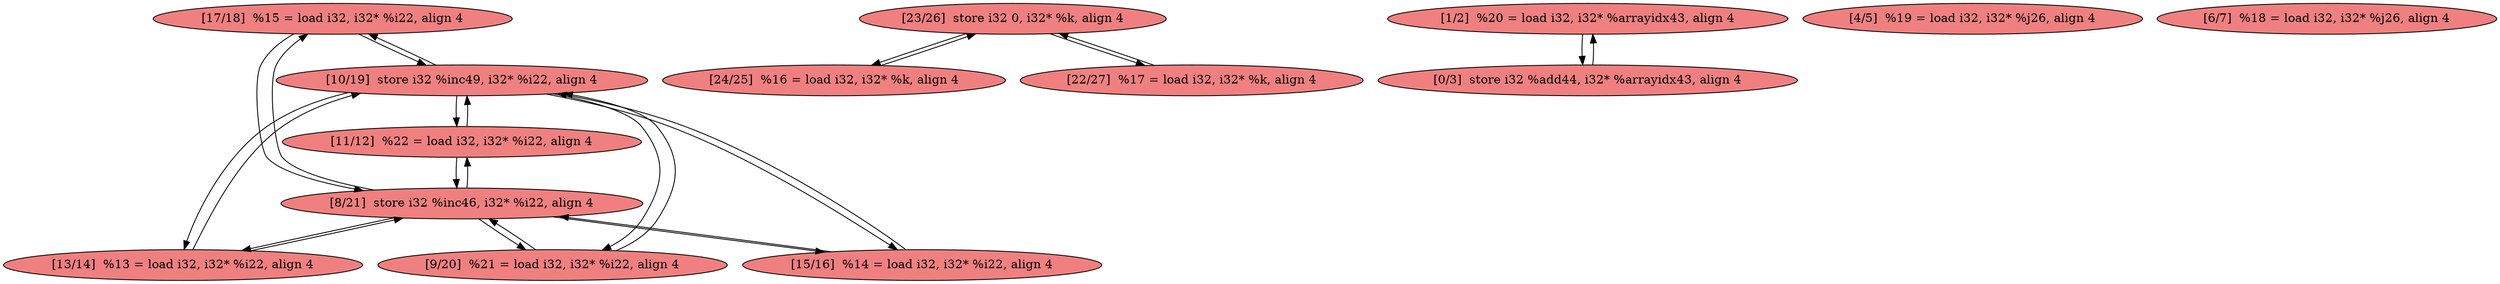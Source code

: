 
digraph G {


node250 [fillcolor=lightcoral,label="[17/18]  %15 = load i32, i32* %i22, align 4",shape=ellipse,style=filled ]
node249 [fillcolor=lightcoral,label="[10/19]  store i32 %inc49, i32* %i22, align 4",shape=ellipse,style=filled ]
node247 [fillcolor=lightcoral,label="[13/14]  %13 = load i32, i32* %i22, align 4",shape=ellipse,style=filled ]
node246 [fillcolor=lightcoral,label="[9/20]  %21 = load i32, i32* %i22, align 4",shape=ellipse,style=filled ]
node244 [fillcolor=lightcoral,label="[23/26]  store i32 0, i32* %k, align 4",shape=ellipse,style=filled ]
node248 [fillcolor=lightcoral,label="[15/16]  %14 = load i32, i32* %i22, align 4",shape=ellipse,style=filled ]
node243 [fillcolor=lightcoral,label="[24/25]  %16 = load i32, i32* %k, align 4",shape=ellipse,style=filled ]
node238 [fillcolor=lightcoral,label="[1/2]  %20 = load i32, i32* %arrayidx43, align 4",shape=ellipse,style=filled ]
node237 [fillcolor=lightcoral,label="[0/3]  store i32 %add44, i32* %arrayidx43, align 4",shape=ellipse,style=filled ]
node239 [fillcolor=lightcoral,label="[4/5]  %19 = load i32, i32* %j26, align 4",shape=ellipse,style=filled ]
node240 [fillcolor=lightcoral,label="[6/7]  %18 = load i32, i32* %j26, align 4",shape=ellipse,style=filled ]
node245 [fillcolor=lightcoral,label="[11/12]  %22 = load i32, i32* %i22, align 4",shape=ellipse,style=filled ]
node241 [fillcolor=lightcoral,label="[8/21]  store i32 %inc46, i32* %i22, align 4",shape=ellipse,style=filled ]
node242 [fillcolor=lightcoral,label="[22/27]  %17 = load i32, i32* %k, align 4",shape=ellipse,style=filled ]

node245->node249 [ ]
node249->node245 [ ]
node244->node243 [ ]
node238->node237 [ ]
node243->node244 [ ]
node237->node238 [ ]
node246->node249 [ ]
node244->node242 [ ]
node242->node244 [ ]
node249->node248 [ ]
node246->node241 [ ]
node241->node246 [ ]
node248->node249 [ ]
node249->node247 [ ]
node247->node241 [ ]
node250->node249 [ ]
node247->node249 [ ]
node241->node245 [ ]
node241->node250 [ ]
node245->node241 [ ]
node249->node246 [ ]
node241->node247 [ ]
node249->node250 [ ]
node248->node241 [ ]
node241->node248 [ ]
node250->node241 [ ]


}

